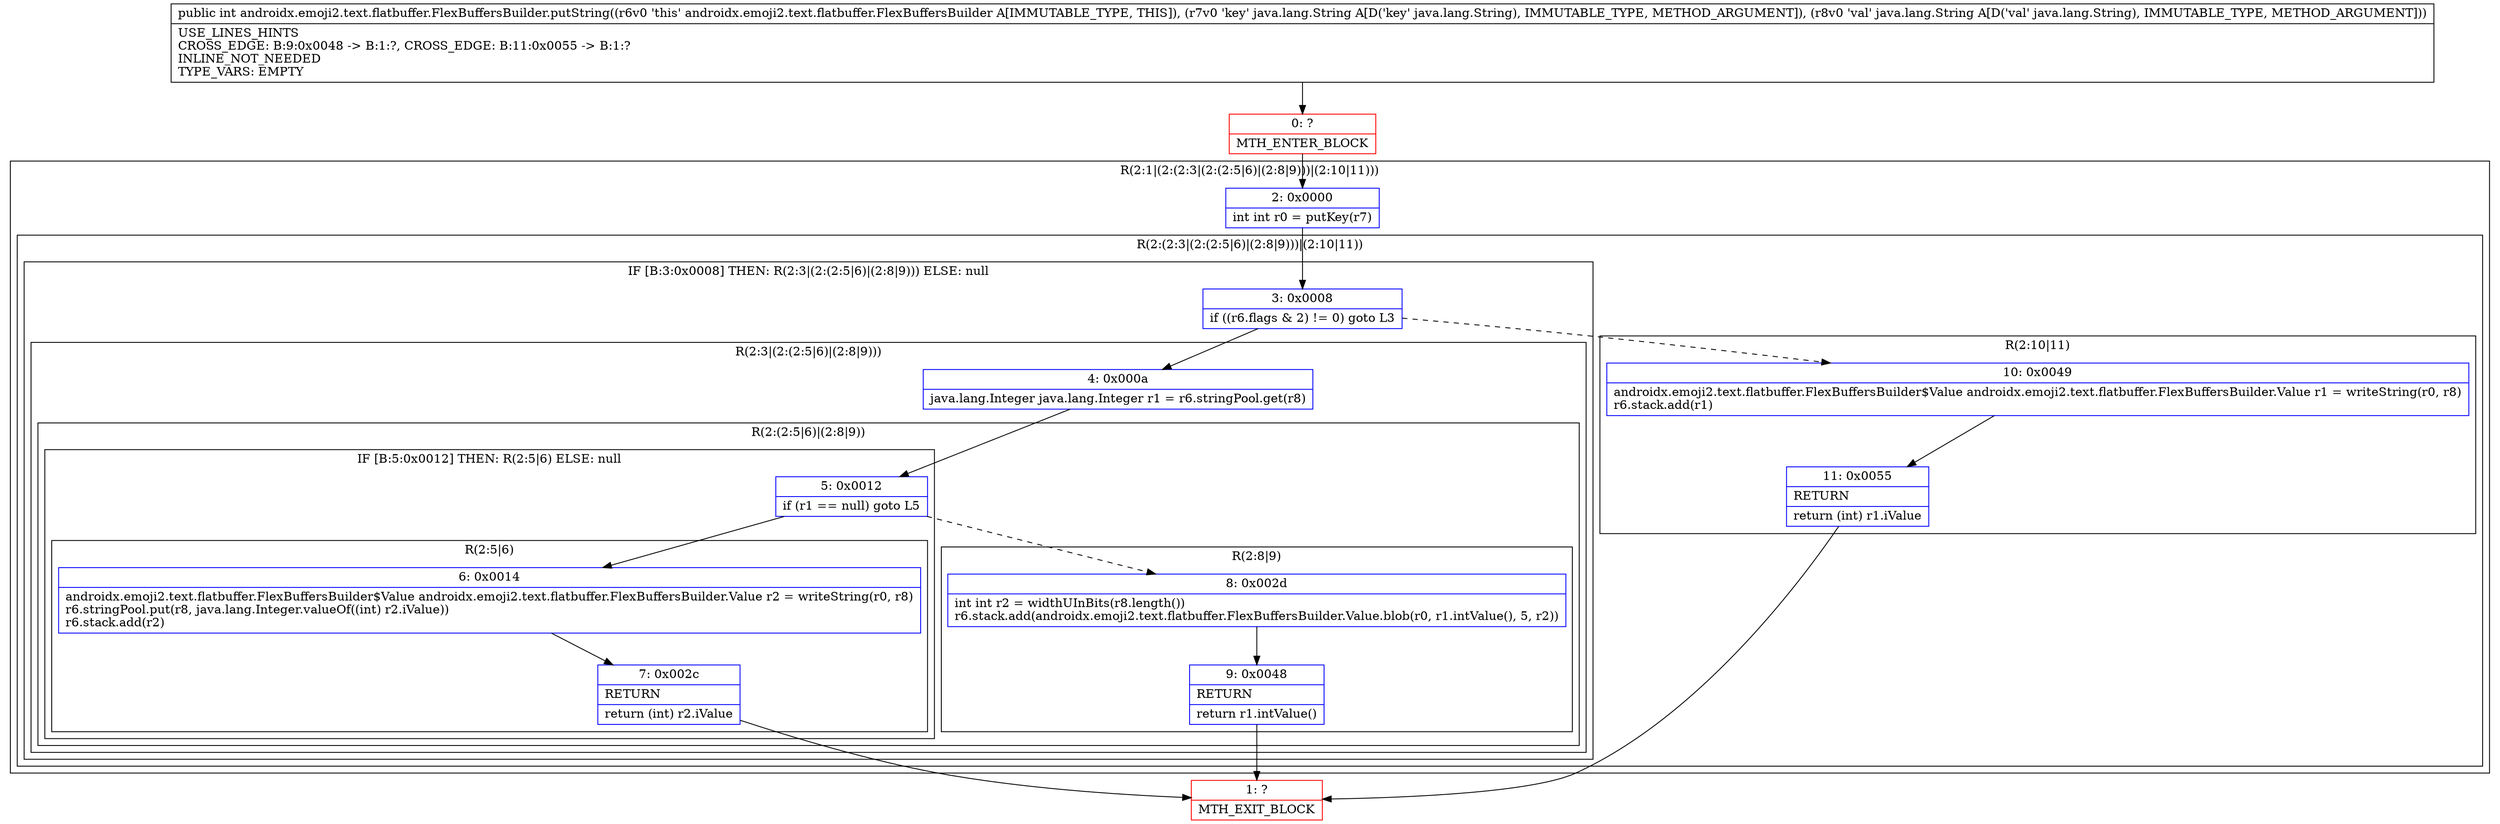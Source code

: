 digraph "CFG forandroidx.emoji2.text.flatbuffer.FlexBuffersBuilder.putString(Ljava\/lang\/String;Ljava\/lang\/String;)I" {
subgraph cluster_Region_1244935629 {
label = "R(2:1|(2:(2:3|(2:(2:5|6)|(2:8|9)))|(2:10|11)))";
node [shape=record,color=blue];
Node_2 [shape=record,label="{2\:\ 0x0000|int int r0 = putKey(r7)\l}"];
subgraph cluster_Region_1542452634 {
label = "R(2:(2:3|(2:(2:5|6)|(2:8|9)))|(2:10|11))";
node [shape=record,color=blue];
subgraph cluster_IfRegion_2113120299 {
label = "IF [B:3:0x0008] THEN: R(2:3|(2:(2:5|6)|(2:8|9))) ELSE: null";
node [shape=record,color=blue];
Node_3 [shape=record,label="{3\:\ 0x0008|if ((r6.flags & 2) != 0) goto L3\l}"];
subgraph cluster_Region_1690417466 {
label = "R(2:3|(2:(2:5|6)|(2:8|9)))";
node [shape=record,color=blue];
Node_4 [shape=record,label="{4\:\ 0x000a|java.lang.Integer java.lang.Integer r1 = r6.stringPool.get(r8)\l}"];
subgraph cluster_Region_963655844 {
label = "R(2:(2:5|6)|(2:8|9))";
node [shape=record,color=blue];
subgraph cluster_IfRegion_1058923352 {
label = "IF [B:5:0x0012] THEN: R(2:5|6) ELSE: null";
node [shape=record,color=blue];
Node_5 [shape=record,label="{5\:\ 0x0012|if (r1 == null) goto L5\l}"];
subgraph cluster_Region_726538555 {
label = "R(2:5|6)";
node [shape=record,color=blue];
Node_6 [shape=record,label="{6\:\ 0x0014|androidx.emoji2.text.flatbuffer.FlexBuffersBuilder$Value androidx.emoji2.text.flatbuffer.FlexBuffersBuilder.Value r2 = writeString(r0, r8)\lr6.stringPool.put(r8, java.lang.Integer.valueOf((int) r2.iValue))\lr6.stack.add(r2)\l}"];
Node_7 [shape=record,label="{7\:\ 0x002c|RETURN\l|return (int) r2.iValue\l}"];
}
}
subgraph cluster_Region_1450153224 {
label = "R(2:8|9)";
node [shape=record,color=blue];
Node_8 [shape=record,label="{8\:\ 0x002d|int int r2 = widthUInBits(r8.length())\lr6.stack.add(androidx.emoji2.text.flatbuffer.FlexBuffersBuilder.Value.blob(r0, r1.intValue(), 5, r2))\l}"];
Node_9 [shape=record,label="{9\:\ 0x0048|RETURN\l|return r1.intValue()\l}"];
}
}
}
}
subgraph cluster_Region_254832460 {
label = "R(2:10|11)";
node [shape=record,color=blue];
Node_10 [shape=record,label="{10\:\ 0x0049|androidx.emoji2.text.flatbuffer.FlexBuffersBuilder$Value androidx.emoji2.text.flatbuffer.FlexBuffersBuilder.Value r1 = writeString(r0, r8)\lr6.stack.add(r1)\l}"];
Node_11 [shape=record,label="{11\:\ 0x0055|RETURN\l|return (int) r1.iValue\l}"];
}
}
}
Node_0 [shape=record,color=red,label="{0\:\ ?|MTH_ENTER_BLOCK\l}"];
Node_1 [shape=record,color=red,label="{1\:\ ?|MTH_EXIT_BLOCK\l}"];
MethodNode[shape=record,label="{public int androidx.emoji2.text.flatbuffer.FlexBuffersBuilder.putString((r6v0 'this' androidx.emoji2.text.flatbuffer.FlexBuffersBuilder A[IMMUTABLE_TYPE, THIS]), (r7v0 'key' java.lang.String A[D('key' java.lang.String), IMMUTABLE_TYPE, METHOD_ARGUMENT]), (r8v0 'val' java.lang.String A[D('val' java.lang.String), IMMUTABLE_TYPE, METHOD_ARGUMENT]))  | USE_LINES_HINTS\lCROSS_EDGE: B:9:0x0048 \-\> B:1:?, CROSS_EDGE: B:11:0x0055 \-\> B:1:?\lINLINE_NOT_NEEDED\lTYPE_VARS: EMPTY\l}"];
MethodNode -> Node_0;Node_2 -> Node_3;
Node_3 -> Node_4;
Node_3 -> Node_10[style=dashed];
Node_4 -> Node_5;
Node_5 -> Node_6;
Node_5 -> Node_8[style=dashed];
Node_6 -> Node_7;
Node_7 -> Node_1;
Node_8 -> Node_9;
Node_9 -> Node_1;
Node_10 -> Node_11;
Node_11 -> Node_1;
Node_0 -> Node_2;
}

